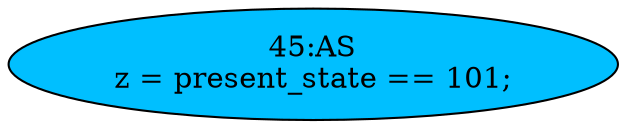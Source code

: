 strict digraph "" {
	node [label="\N"];
	"45:AS"	[ast="<pyverilog.vparser.ast.Assign object at 0x7fb516ef4ad0>",
		def_var="['z']",
		fillcolor=deepskyblue,
		label="45:AS
z = present_state == 101;",
		statements="[]",
		style=filled,
		typ=Assign,
		use_var="['present_state']"];
}
